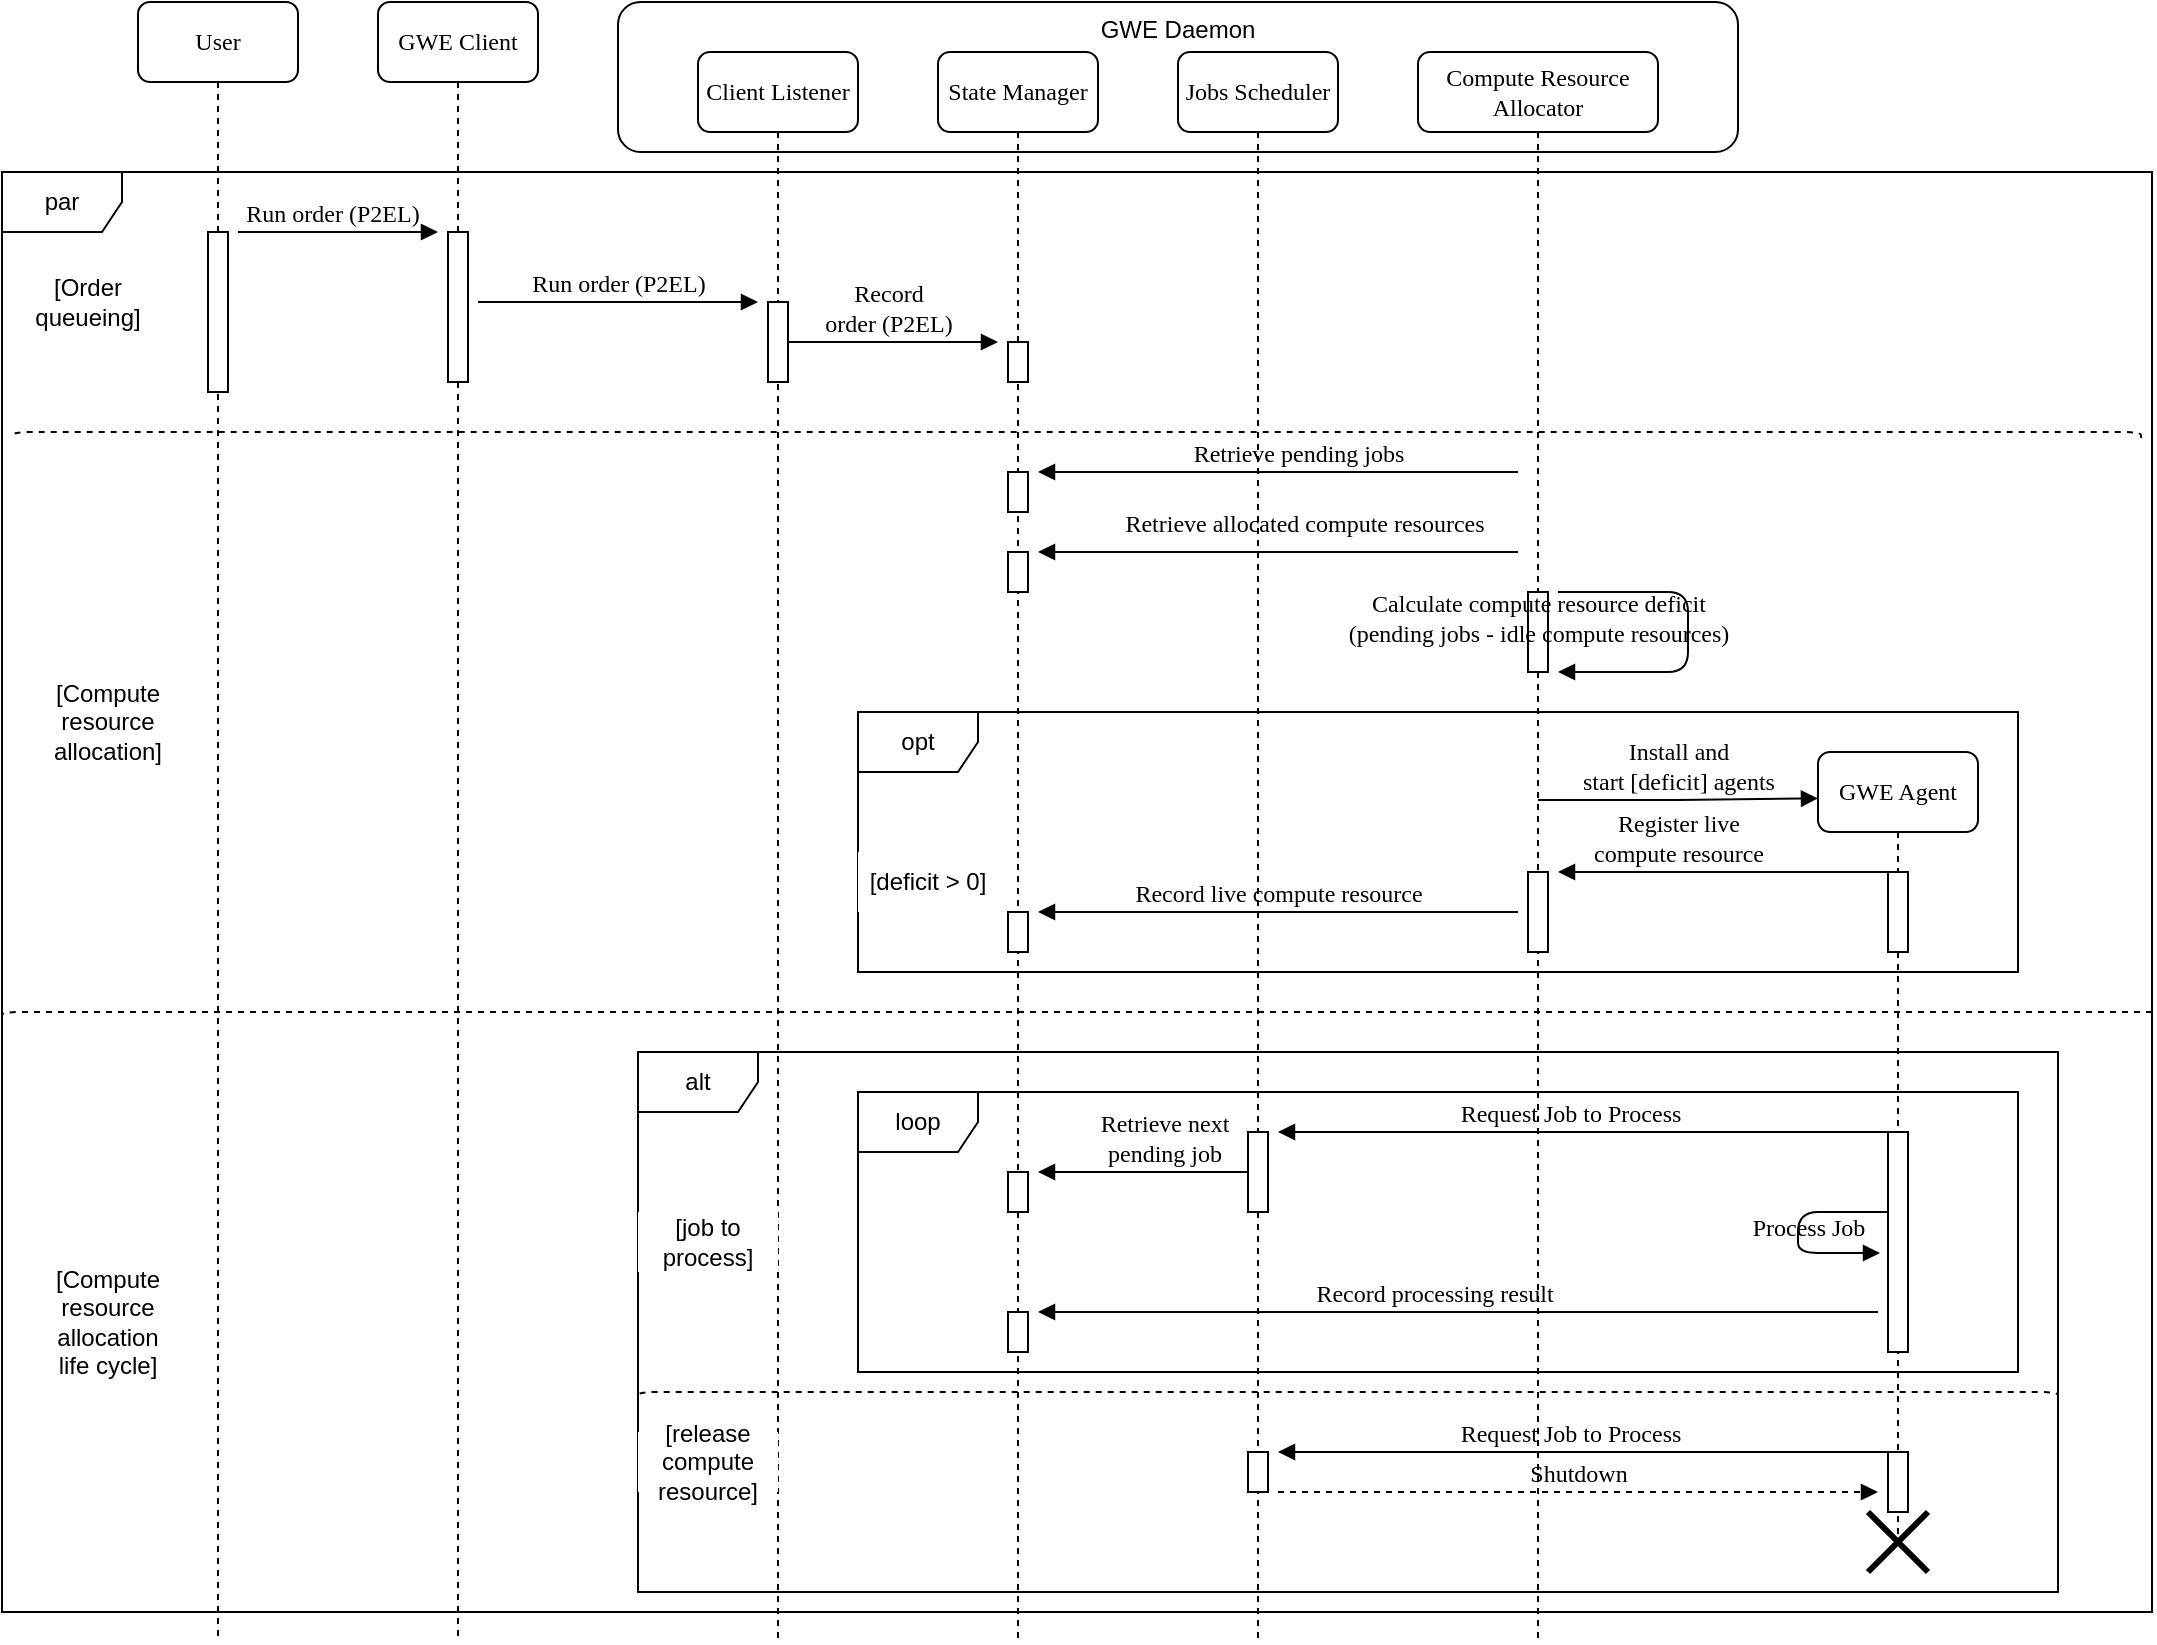 <mxfile version="12.4.2" type="device" pages="1"><diagram id="YpEY6DhvwcUuysIqys73" name="Page-1"><mxGraphModel dx="1400" dy="981" grid="1" gridSize="10" guides="1" tooltips="1" connect="1" arrows="1" fold="1" page="1" pageScale="1" pageWidth="1100" pageHeight="850" math="0" shadow="0"><root><mxCell id="0"/><mxCell id="1" parent="0"/><mxCell id="Xka0hLR4BZJ4W57OXmxx-107" value="alt" style="shape=umlFrame;whiteSpace=wrap;html=1;fillColor=none;" vertex="1" parent="1"><mxGeometry x="330" y="540" width="710" height="270" as="geometry"/></mxCell><mxCell id="Xka0hLR4BZJ4W57OXmxx-92" value="loop" style="shape=umlFrame;whiteSpace=wrap;html=1;fillColor=none;" vertex="1" parent="1"><mxGeometry x="440" y="560" width="580" height="140" as="geometry"/></mxCell><mxCell id="Xka0hLR4BZJ4W57OXmxx-65" value="par&lt;span style=&quot;color: rgba(0 , 0 , 0 , 0) ; font-family: monospace ; font-size: 0px ; white-space: nowrap&quot;&gt;%3CmxGraphModel%3E%3Croot%3E%3CmxCell%20id%3D%220%22%2F%3E%3CmxCell%20id%3D%221%22%20parent%3D%220%22%2F%3E%3CmxCell%20id%3D%222%22%20value%3D%22%22%20style%3D%22html%3D1%3BverticalAlign%3Dbottom%3BendArrow%3Dnone%3BlabelBackgroundColor%3Dnone%3BfontFamily%3DVerdana%3BfontSize%3D12%3BedgeStyle%3DelbowEdgeStyle%3Belbow%3Dvertical%3Bdashed%3D1%3BendFill%3D0%3B%22%20edge%3D%221%22%20parent%3D%221%22%3E%3CmxGeometry%20relative%3D%221%22%20as%3D%22geometry%22%3E%3CmxPoint%20x%3D%22820%22%20y%3D%22260%22%20as%3D%22sourcePoint%22%2F%3E%3CmxPoint%20x%3D%22160%22%20y%3D%22260%22%20as%3D%22targetPoint%22%2F%3E%3CArray%20as%3D%22points%22%3E%3CmxPoint%20x%3D%22520%22%20y%3D%22260%22%2F%3E%3C%2FArray%3E%3C%2FmxGeometry%3E%3C%2FmxCell%3E%3C%2Froot%3E%3C%2FmxGraphModel%3E&lt;/span&gt;" style="shape=umlFrame;whiteSpace=wrap;html=1;fillColor=none;" vertex="1" parent="1"><mxGeometry x="12" y="100" width="1075" height="720" as="geometry"/></mxCell><mxCell id="Xka0hLR4BZJ4W57OXmxx-64" value="opt" style="shape=umlFrame;whiteSpace=wrap;html=1;fillColor=none;" vertex="1" parent="1"><mxGeometry x="440" y="370" width="580" height="130" as="geometry"/></mxCell><mxCell id="Xka0hLR4BZJ4W57OXmxx-46" value="GWE Daemon" style="rounded=1;whiteSpace=wrap;html=1;fillColor=none;verticalAlign=top;" vertex="1" parent="1"><mxGeometry x="320" y="15" width="560" height="75" as="geometry"/></mxCell><mxCell id="Xka0hLR4BZJ4W57OXmxx-3" value="User" style="shape=umlLifeline;perimeter=lifelinePerimeter;whiteSpace=wrap;html=1;container=1;collapsible=0;recursiveResize=0;outlineConnect=0;rounded=1;shadow=0;comic=0;labelBackgroundColor=none;strokeWidth=1;fontFamily=Verdana;fontSize=12;align=center;" vertex="1" parent="1"><mxGeometry x="80" y="15" width="80" height="820" as="geometry"/></mxCell><mxCell id="Xka0hLR4BZJ4W57OXmxx-53" value="" style="html=1;points=[];perimeter=orthogonalPerimeter;rounded=0;shadow=0;comic=0;labelBackgroundColor=none;strokeWidth=1;fontFamily=Verdana;fontSize=12;align=center;" vertex="1" parent="Xka0hLR4BZJ4W57OXmxx-3"><mxGeometry x="35" y="115" width="10" height="80" as="geometry"/></mxCell><mxCell id="Xka0hLR4BZJ4W57OXmxx-5" value="GWE Client" style="shape=umlLifeline;perimeter=lifelinePerimeter;whiteSpace=wrap;html=1;container=1;collapsible=0;recursiveResize=0;outlineConnect=0;rounded=1;shadow=0;comic=0;labelBackgroundColor=none;strokeWidth=1;fontFamily=Verdana;fontSize=12;align=center;" vertex="1" parent="1"><mxGeometry x="200" y="15" width="80" height="820" as="geometry"/></mxCell><mxCell id="Xka0hLR4BZJ4W57OXmxx-51" value="" style="html=1;points=[];perimeter=orthogonalPerimeter;rounded=0;shadow=0;comic=0;labelBackgroundColor=none;strokeWidth=1;fontFamily=Verdana;fontSize=12;align=center;" vertex="1" parent="Xka0hLR4BZJ4W57OXmxx-5"><mxGeometry x="35" y="115" width="10" height="75" as="geometry"/></mxCell><mxCell id="Xka0hLR4BZJ4W57OXmxx-12" value="State Manager" style="shape=umlLifeline;perimeter=lifelinePerimeter;whiteSpace=wrap;html=1;container=1;collapsible=0;recursiveResize=0;outlineConnect=0;rounded=1;shadow=0;comic=0;labelBackgroundColor=none;strokeWidth=1;fontFamily=Verdana;fontSize=12;align=center;" vertex="1" parent="1"><mxGeometry x="480" y="40" width="80" height="795" as="geometry"/></mxCell><mxCell id="Xka0hLR4BZJ4W57OXmxx-54" value="" style="html=1;points=[];perimeter=orthogonalPerimeter;rounded=0;shadow=0;comic=0;labelBackgroundColor=none;strokeWidth=1;fontFamily=Verdana;fontSize=12;align=center;" vertex="1" parent="Xka0hLR4BZJ4W57OXmxx-12"><mxGeometry x="35" y="145" width="10" height="20" as="geometry"/></mxCell><mxCell id="Xka0hLR4BZJ4W57OXmxx-55" value="" style="html=1;points=[];perimeter=orthogonalPerimeter;rounded=0;shadow=0;comic=0;labelBackgroundColor=none;strokeWidth=1;fontFamily=Verdana;fontSize=12;align=center;" vertex="1" parent="Xka0hLR4BZJ4W57OXmxx-12"><mxGeometry x="35" y="210" width="10" height="20" as="geometry"/></mxCell><mxCell id="Xka0hLR4BZJ4W57OXmxx-56" value="" style="html=1;points=[];perimeter=orthogonalPerimeter;rounded=0;shadow=0;comic=0;labelBackgroundColor=none;strokeWidth=1;fontFamily=Verdana;fontSize=12;align=center;" vertex="1" parent="Xka0hLR4BZJ4W57OXmxx-12"><mxGeometry x="35" y="250" width="10" height="20" as="geometry"/></mxCell><mxCell id="Xka0hLR4BZJ4W57OXmxx-80" value="" style="html=1;points=[];perimeter=orthogonalPerimeter;rounded=0;shadow=0;comic=0;labelBackgroundColor=none;strokeWidth=1;fontFamily=Verdana;fontSize=12;align=center;" vertex="1" parent="Xka0hLR4BZJ4W57OXmxx-12"><mxGeometry x="35" y="430" width="10" height="20" as="geometry"/></mxCell><mxCell id="Xka0hLR4BZJ4W57OXmxx-83" value="" style="html=1;points=[];perimeter=orthogonalPerimeter;rounded=0;shadow=0;comic=0;labelBackgroundColor=none;strokeWidth=1;fontFamily=Verdana;fontSize=12;align=center;" vertex="1" parent="Xka0hLR4BZJ4W57OXmxx-12"><mxGeometry x="35" y="560" width="10" height="20" as="geometry"/></mxCell><mxCell id="Xka0hLR4BZJ4W57OXmxx-95" value="" style="html=1;points=[];perimeter=orthogonalPerimeter;rounded=0;shadow=0;comic=0;labelBackgroundColor=none;strokeWidth=1;fontFamily=Verdana;fontSize=12;align=center;" vertex="1" parent="Xka0hLR4BZJ4W57OXmxx-12"><mxGeometry x="35" y="630" width="10" height="20" as="geometry"/></mxCell><mxCell id="Xka0hLR4BZJ4W57OXmxx-16" value="Jobs Scheduler" style="shape=umlLifeline;perimeter=lifelinePerimeter;whiteSpace=wrap;html=1;container=1;collapsible=0;recursiveResize=0;outlineConnect=0;rounded=1;shadow=0;comic=0;labelBackgroundColor=none;strokeWidth=1;fontFamily=Verdana;fontSize=12;align=center;" vertex="1" parent="1"><mxGeometry x="600" y="40" width="80" height="795" as="geometry"/></mxCell><mxCell id="Xka0hLR4BZJ4W57OXmxx-89" value="" style="html=1;points=[];perimeter=orthogonalPerimeter;rounded=0;shadow=0;comic=0;labelBackgroundColor=none;strokeWidth=1;fontFamily=Verdana;fontSize=12;align=center;" vertex="1" parent="Xka0hLR4BZJ4W57OXmxx-16"><mxGeometry x="35" y="540" width="10" height="40" as="geometry"/></mxCell><mxCell id="Xka0hLR4BZJ4W57OXmxx-45" value="GWE Agent" style="shape=umlLifeline;perimeter=lifelinePerimeter;whiteSpace=wrap;html=1;container=1;collapsible=0;recursiveResize=0;outlineConnect=0;rounded=1;shadow=0;comic=0;labelBackgroundColor=none;strokeWidth=1;fontFamily=Verdana;fontSize=12;align=center;" vertex="1" parent="1"><mxGeometry x="920" y="390" width="80" height="400" as="geometry"/></mxCell><mxCell id="Xka0hLR4BZJ4W57OXmxx-81" value="" style="html=1;points=[];perimeter=orthogonalPerimeter;rounded=0;shadow=0;comic=0;labelBackgroundColor=none;strokeWidth=1;fontFamily=Verdana;fontSize=12;align=center;" vertex="1" parent="Xka0hLR4BZJ4W57OXmxx-45"><mxGeometry x="35" y="60" width="10" height="40" as="geometry"/></mxCell><mxCell id="Xka0hLR4BZJ4W57OXmxx-90" value="" style="html=1;points=[];perimeter=orthogonalPerimeter;rounded=0;shadow=0;comic=0;labelBackgroundColor=none;strokeWidth=1;fontFamily=Verdana;fontSize=12;align=center;" vertex="1" parent="Xka0hLR4BZJ4W57OXmxx-45"><mxGeometry x="35" y="190" width="10" height="110" as="geometry"/></mxCell><mxCell id="Xka0hLR4BZJ4W57OXmxx-100" value="" style="html=1;points=[];perimeter=orthogonalPerimeter;rounded=0;shadow=0;comic=0;labelBackgroundColor=none;strokeWidth=1;fontFamily=Verdana;fontSize=12;align=center;" vertex="1" parent="Xka0hLR4BZJ4W57OXmxx-45"><mxGeometry x="35" y="350" width="10" height="30" as="geometry"/></mxCell><mxCell id="Xka0hLR4BZJ4W57OXmxx-7" value="Client Listener" style="shape=umlLifeline;perimeter=lifelinePerimeter;whiteSpace=wrap;html=1;container=1;collapsible=0;recursiveResize=0;outlineConnect=0;rounded=1;shadow=0;comic=0;labelBackgroundColor=none;strokeWidth=1;fontFamily=Verdana;fontSize=12;align=center;" vertex="1" parent="1"><mxGeometry x="360" y="40" width="80" height="795" as="geometry"/></mxCell><mxCell id="Xka0hLR4BZJ4W57OXmxx-47" value="Run order (P2EL)" style="html=1;verticalAlign=bottom;endArrow=block;labelBackgroundColor=none;fontFamily=Verdana;fontSize=12;edgeStyle=elbowEdgeStyle;elbow=horizontal;" edge="1" parent="1"><mxGeometry x="0.336" y="20" relative="1" as="geometry"><mxPoint x="130" y="130" as="sourcePoint"/><mxPoint x="230" y="130" as="targetPoint"/><Array as="points"><mxPoint x="180" y="135"/><mxPoint x="190" y="115"/></Array><mxPoint x="-20" y="20" as="offset"/></mxGeometry></mxCell><mxCell id="Xka0hLR4BZJ4W57OXmxx-49" value="Record&lt;br&gt;order (P2EL)" style="html=1;verticalAlign=bottom;endArrow=block;labelBackgroundColor=none;fontFamily=Verdana;fontSize=12;edgeStyle=elbowEdgeStyle;elbow=horizontal;" edge="1" parent="1"><mxGeometry relative="1" as="geometry"><mxPoint x="400" y="185" as="sourcePoint"/><mxPoint x="510" y="185" as="targetPoint"/></mxGeometry></mxCell><mxCell id="Xka0hLR4BZJ4W57OXmxx-50" value="Retrieve pending jobs" style="html=1;verticalAlign=bottom;endArrow=block;labelBackgroundColor=none;fontFamily=Verdana;fontSize=12;edgeStyle=elbowEdgeStyle;elbow=horizontal;" edge="1" parent="1"><mxGeometry y="10" relative="1" as="geometry"><mxPoint x="770" y="250" as="sourcePoint"/><mxPoint x="530" y="250" as="targetPoint"/><mxPoint x="10" y="-10" as="offset"/></mxGeometry></mxCell><mxCell id="Xka0hLR4BZJ4W57OXmxx-52" value="" style="html=1;points=[];perimeter=orthogonalPerimeter;rounded=0;shadow=0;comic=0;labelBackgroundColor=none;strokeWidth=1;fontFamily=Verdana;fontSize=12;align=center;" vertex="1" parent="1"><mxGeometry x="395" y="165" width="10" height="40" as="geometry"/></mxCell><mxCell id="Xka0hLR4BZJ4W57OXmxx-57" value="Retrieve allocated compute resources" style="html=1;verticalAlign=bottom;endArrow=block;labelBackgroundColor=none;fontFamily=Verdana;fontSize=12;edgeStyle=elbowEdgeStyle;elbow=horizontal;" edge="1" parent="1"><mxGeometry x="-0.009" y="13" relative="1" as="geometry"><mxPoint x="770" y="290" as="sourcePoint"/><mxPoint x="530" y="290" as="targetPoint"/><mxPoint x="12" y="-18" as="offset"/></mxGeometry></mxCell><mxCell id="Xka0hLR4BZJ4W57OXmxx-59" value="Compute Resource Allocator" style="shape=umlLifeline;perimeter=lifelinePerimeter;whiteSpace=wrap;html=1;container=1;collapsible=0;recursiveResize=0;outlineConnect=0;rounded=1;shadow=0;comic=0;labelBackgroundColor=none;strokeWidth=1;fontFamily=Verdana;fontSize=12;align=center;" vertex="1" parent="1"><mxGeometry x="720" y="40" width="120" height="795" as="geometry"/></mxCell><mxCell id="Xka0hLR4BZJ4W57OXmxx-60" value="" style="html=1;points=[];perimeter=orthogonalPerimeter;rounded=0;shadow=0;comic=0;labelBackgroundColor=none;strokeWidth=1;fontFamily=Verdana;fontSize=12;align=center;" vertex="1" parent="Xka0hLR4BZJ4W57OXmxx-59"><mxGeometry x="55" y="270" width="10" height="40" as="geometry"/></mxCell><mxCell id="Xka0hLR4BZJ4W57OXmxx-77" value="" style="html=1;points=[];perimeter=orthogonalPerimeter;rounded=0;shadow=0;comic=0;labelBackgroundColor=none;strokeWidth=1;fontFamily=Verdana;fontSize=12;align=center;" vertex="1" parent="Xka0hLR4BZJ4W57OXmxx-59"><mxGeometry x="55" y="410" width="10" height="40" as="geometry"/></mxCell><mxCell id="Xka0hLR4BZJ4W57OXmxx-66" value="" style="html=1;verticalAlign=bottom;endArrow=none;labelBackgroundColor=none;fontFamily=Verdana;fontSize=12;edgeStyle=elbowEdgeStyle;elbow=vertical;dashed=1;endFill=0;" edge="1" parent="1"><mxGeometry relative="1" as="geometry"><mxPoint x="1081.5" y="233" as="sourcePoint"/><mxPoint x="17.5" y="233" as="targetPoint"/><Array as="points"><mxPoint x="521.5" y="230"/></Array></mxGeometry></mxCell><mxCell id="Xka0hLR4BZJ4W57OXmxx-67" value="[deficit &amp;gt; 0]" style="rounded=0;whiteSpace=wrap;html=1;strokeColor=none;" vertex="1" parent="1"><mxGeometry x="440" y="440" width="70" height="30" as="geometry"/></mxCell><mxCell id="Xka0hLR4BZJ4W57OXmxx-70" value="Run order (P2EL)" style="html=1;verticalAlign=bottom;endArrow=block;labelBackgroundColor=none;fontFamily=Verdana;fontSize=12;edgeStyle=elbowEdgeStyle;elbow=horizontal;" edge="1" parent="1"><mxGeometry relative="1" as="geometry"><mxPoint x="250" y="165" as="sourcePoint"/><mxPoint x="390" y="165" as="targetPoint"/></mxGeometry></mxCell><mxCell id="Xka0hLR4BZJ4W57OXmxx-72" value="Install and &lt;br&gt;start [deficit] agents" style="html=1;verticalAlign=bottom;endArrow=block;labelBackgroundColor=none;fontFamily=Verdana;fontSize=12;edgeStyle=elbowEdgeStyle;elbow=horizontal;entryX=0;entryY=0.058;entryDx=0;entryDy=0;entryPerimeter=0;" edge="1" parent="1" target="Xka0hLR4BZJ4W57OXmxx-45"><mxGeometry relative="1" as="geometry"><mxPoint x="780" y="414" as="sourcePoint"/><mxPoint x="890" y="410" as="targetPoint"/></mxGeometry></mxCell><mxCell id="Xka0hLR4BZJ4W57OXmxx-73" value="" style="html=1;verticalAlign=bottom;endArrow=none;labelBackgroundColor=none;fontFamily=Verdana;fontSize=12;edgeStyle=elbowEdgeStyle;elbow=vertical;dashed=1;endFill=0;exitX=1.001;exitY=0.218;exitDx=0;exitDy=0;exitPerimeter=0;" edge="1" parent="1"><mxGeometry relative="1" as="geometry"><mxPoint x="1087" y="520" as="sourcePoint"/><mxPoint x="12" y="523" as="targetPoint"/><Array as="points"><mxPoint x="516" y="520"/></Array></mxGeometry></mxCell><mxCell id="Xka0hLR4BZJ4W57OXmxx-74" value="[Order queueing]" style="rounded=0;whiteSpace=wrap;html=1;strokeColor=none;" vertex="1" parent="1"><mxGeometry x="20" y="150" width="70" height="30" as="geometry"/></mxCell><mxCell id="Xka0hLR4BZJ4W57OXmxx-75" value="[Compute resource allocation]" style="rounded=0;whiteSpace=wrap;html=1;strokeColor=none;" vertex="1" parent="1"><mxGeometry x="30" y="360" width="70" height="30" as="geometry"/></mxCell><mxCell id="Xka0hLR4BZJ4W57OXmxx-76" value="[Compute resource allocation life cycle]" style="rounded=0;whiteSpace=wrap;html=1;strokeColor=none;" vertex="1" parent="1"><mxGeometry x="30" y="660" width="70" height="30" as="geometry"/></mxCell><mxCell id="Xka0hLR4BZJ4W57OXmxx-58" value="Calculate compute resource deficit&lt;br&gt;(pending jobs - idle compute resources)" style="html=1;verticalAlign=bottom;endArrow=block;labelBackgroundColor=none;fontFamily=Verdana;fontSize=12;edgeStyle=elbowEdgeStyle;elbow=horizontal;" edge="1" parent="1"><mxGeometry x="1" y="-14" relative="1" as="geometry"><mxPoint x="790" y="310" as="sourcePoint"/><mxPoint x="790" y="350" as="targetPoint"/><Array as="points"><mxPoint x="855" y="360"/></Array><mxPoint x="-10" y="4" as="offset"/></mxGeometry></mxCell><mxCell id="Xka0hLR4BZJ4W57OXmxx-78" value="Register live &lt;br&gt;compute resource" style="html=1;verticalAlign=bottom;endArrow=block;labelBackgroundColor=none;fontFamily=Verdana;fontSize=12;edgeStyle=elbowEdgeStyle;elbow=horizontal;" edge="1" parent="1"><mxGeometry x="0.294" relative="1" as="geometry"><mxPoint x="960" y="450" as="sourcePoint"/><mxPoint x="790" y="450" as="targetPoint"/><mxPoint as="offset"/></mxGeometry></mxCell><mxCell id="Xka0hLR4BZJ4W57OXmxx-79" value="Record live compute resource" style="html=1;verticalAlign=bottom;endArrow=block;labelBackgroundColor=none;fontFamily=Verdana;fontSize=12;edgeStyle=elbowEdgeStyle;elbow=horizontal;" edge="1" parent="1"><mxGeometry relative="1" as="geometry"><mxPoint x="770" y="470" as="sourcePoint"/><mxPoint x="530" y="470" as="targetPoint"/><mxPoint as="offset"/></mxGeometry></mxCell><mxCell id="Xka0hLR4BZJ4W57OXmxx-88" value="Request Job to Process" style="html=1;verticalAlign=bottom;endArrow=block;labelBackgroundColor=none;fontFamily=Verdana;fontSize=12;edgeStyle=elbowEdgeStyle;elbow=horizontal;" edge="1" parent="1"><mxGeometry x="0.059" relative="1" as="geometry"><mxPoint x="960" y="580" as="sourcePoint"/><mxPoint x="650" y="580" as="targetPoint"/><mxPoint as="offset"/></mxGeometry></mxCell><mxCell id="Xka0hLR4BZJ4W57OXmxx-91" value="Process Job" style="html=1;verticalAlign=bottom;endArrow=block;labelBackgroundColor=none;fontFamily=Verdana;fontSize=12;edgeStyle=elbowEdgeStyle;elbow=horizontal;entryX=-0.4;entryY=0.55;entryDx=0;entryDy=0;entryPerimeter=0;" edge="1" parent="1" target="Xka0hLR4BZJ4W57OXmxx-90"><mxGeometry x="0.154" y="5" relative="1" as="geometry"><mxPoint x="955" y="620" as="sourcePoint"/><mxPoint x="955" y="660" as="targetPoint"/><Array as="points"><mxPoint x="910" y="650"/></Array><mxPoint as="offset"/></mxGeometry></mxCell><mxCell id="Xka0hLR4BZJ4W57OXmxx-93" value="Retrieve next &lt;br&gt;pending job" style="html=1;verticalAlign=bottom;endArrow=block;labelBackgroundColor=none;fontFamily=Verdana;fontSize=12;edgeStyle=elbowEdgeStyle;elbow=horizontal;" edge="1" parent="1"><mxGeometry y="10" relative="1" as="geometry"><mxPoint x="635" y="600" as="sourcePoint"/><mxPoint x="530" y="600" as="targetPoint"/><mxPoint x="10" y="-10" as="offset"/></mxGeometry></mxCell><mxCell id="Xka0hLR4BZJ4W57OXmxx-94" value="Record processing result" style="html=1;verticalAlign=bottom;endArrow=block;labelBackgroundColor=none;fontFamily=Verdana;fontSize=12;edgeStyle=elbowEdgeStyle;elbow=vertical;" edge="1" parent="1"><mxGeometry x="0.059" relative="1" as="geometry"><mxPoint x="950" y="670" as="sourcePoint"/><mxPoint x="530" y="670" as="targetPoint"/><mxPoint as="offset"/></mxGeometry></mxCell><mxCell id="Xka0hLR4BZJ4W57OXmxx-99" value="" style="html=1;points=[];perimeter=orthogonalPerimeter;rounded=0;shadow=0;comic=0;labelBackgroundColor=none;strokeWidth=1;fontFamily=Verdana;fontSize=12;align=center;" vertex="1" parent="1"><mxGeometry x="635" y="740" width="10" height="20" as="geometry"/></mxCell><mxCell id="Xka0hLR4BZJ4W57OXmxx-101" value="Request Job to Process" style="html=1;verticalAlign=bottom;endArrow=block;labelBackgroundColor=none;fontFamily=Verdana;fontSize=12;edgeStyle=elbowEdgeStyle;elbow=horizontal;" edge="1" parent="1"><mxGeometry x="0.059" relative="1" as="geometry"><mxPoint x="960" y="740" as="sourcePoint"/><mxPoint x="650" y="740" as="targetPoint"/><mxPoint as="offset"/></mxGeometry></mxCell><mxCell id="Xka0hLR4BZJ4W57OXmxx-105" value="Shutdown" style="html=1;verticalAlign=bottom;endArrow=block;labelBackgroundColor=none;fontFamily=Verdana;fontSize=12;edgeStyle=elbowEdgeStyle;elbow=horizontal;dashed=1;" edge="1" parent="1"><mxGeometry relative="1" as="geometry"><mxPoint x="650" y="760" as="sourcePoint"/><mxPoint x="950" y="760" as="targetPoint"/></mxGeometry></mxCell><mxCell id="Xka0hLR4BZJ4W57OXmxx-106" value="" style="shape=umlDestroy;whiteSpace=wrap;html=1;strokeWidth=3;fillColor=none;" vertex="1" parent="1"><mxGeometry x="945" y="770" width="30" height="30" as="geometry"/></mxCell><mxCell id="Xka0hLR4BZJ4W57OXmxx-108" value="" style="html=1;verticalAlign=bottom;endArrow=none;labelBackgroundColor=none;fontFamily=Verdana;fontSize=12;edgeStyle=elbowEdgeStyle;elbow=vertical;dashed=1;endFill=0;" edge="1" parent="1"><mxGeometry relative="1" as="geometry"><mxPoint x="1040" y="713" as="sourcePoint"/><mxPoint x="330" y="713" as="targetPoint"/><Array as="points"><mxPoint x="834" y="710"/></Array></mxGeometry></mxCell><mxCell id="Xka0hLR4BZJ4W57OXmxx-109" value="[job to process]" style="rounded=0;whiteSpace=wrap;html=1;strokeColor=none;" vertex="1" parent="1"><mxGeometry x="330" y="620" width="70" height="30" as="geometry"/></mxCell><mxCell id="Xka0hLR4BZJ4W57OXmxx-110" value="[release compute resource]" style="rounded=0;whiteSpace=wrap;html=1;strokeColor=none;" vertex="1" parent="1"><mxGeometry x="330" y="730" width="70" height="30" as="geometry"/></mxCell></root></mxGraphModel></diagram></mxfile>
